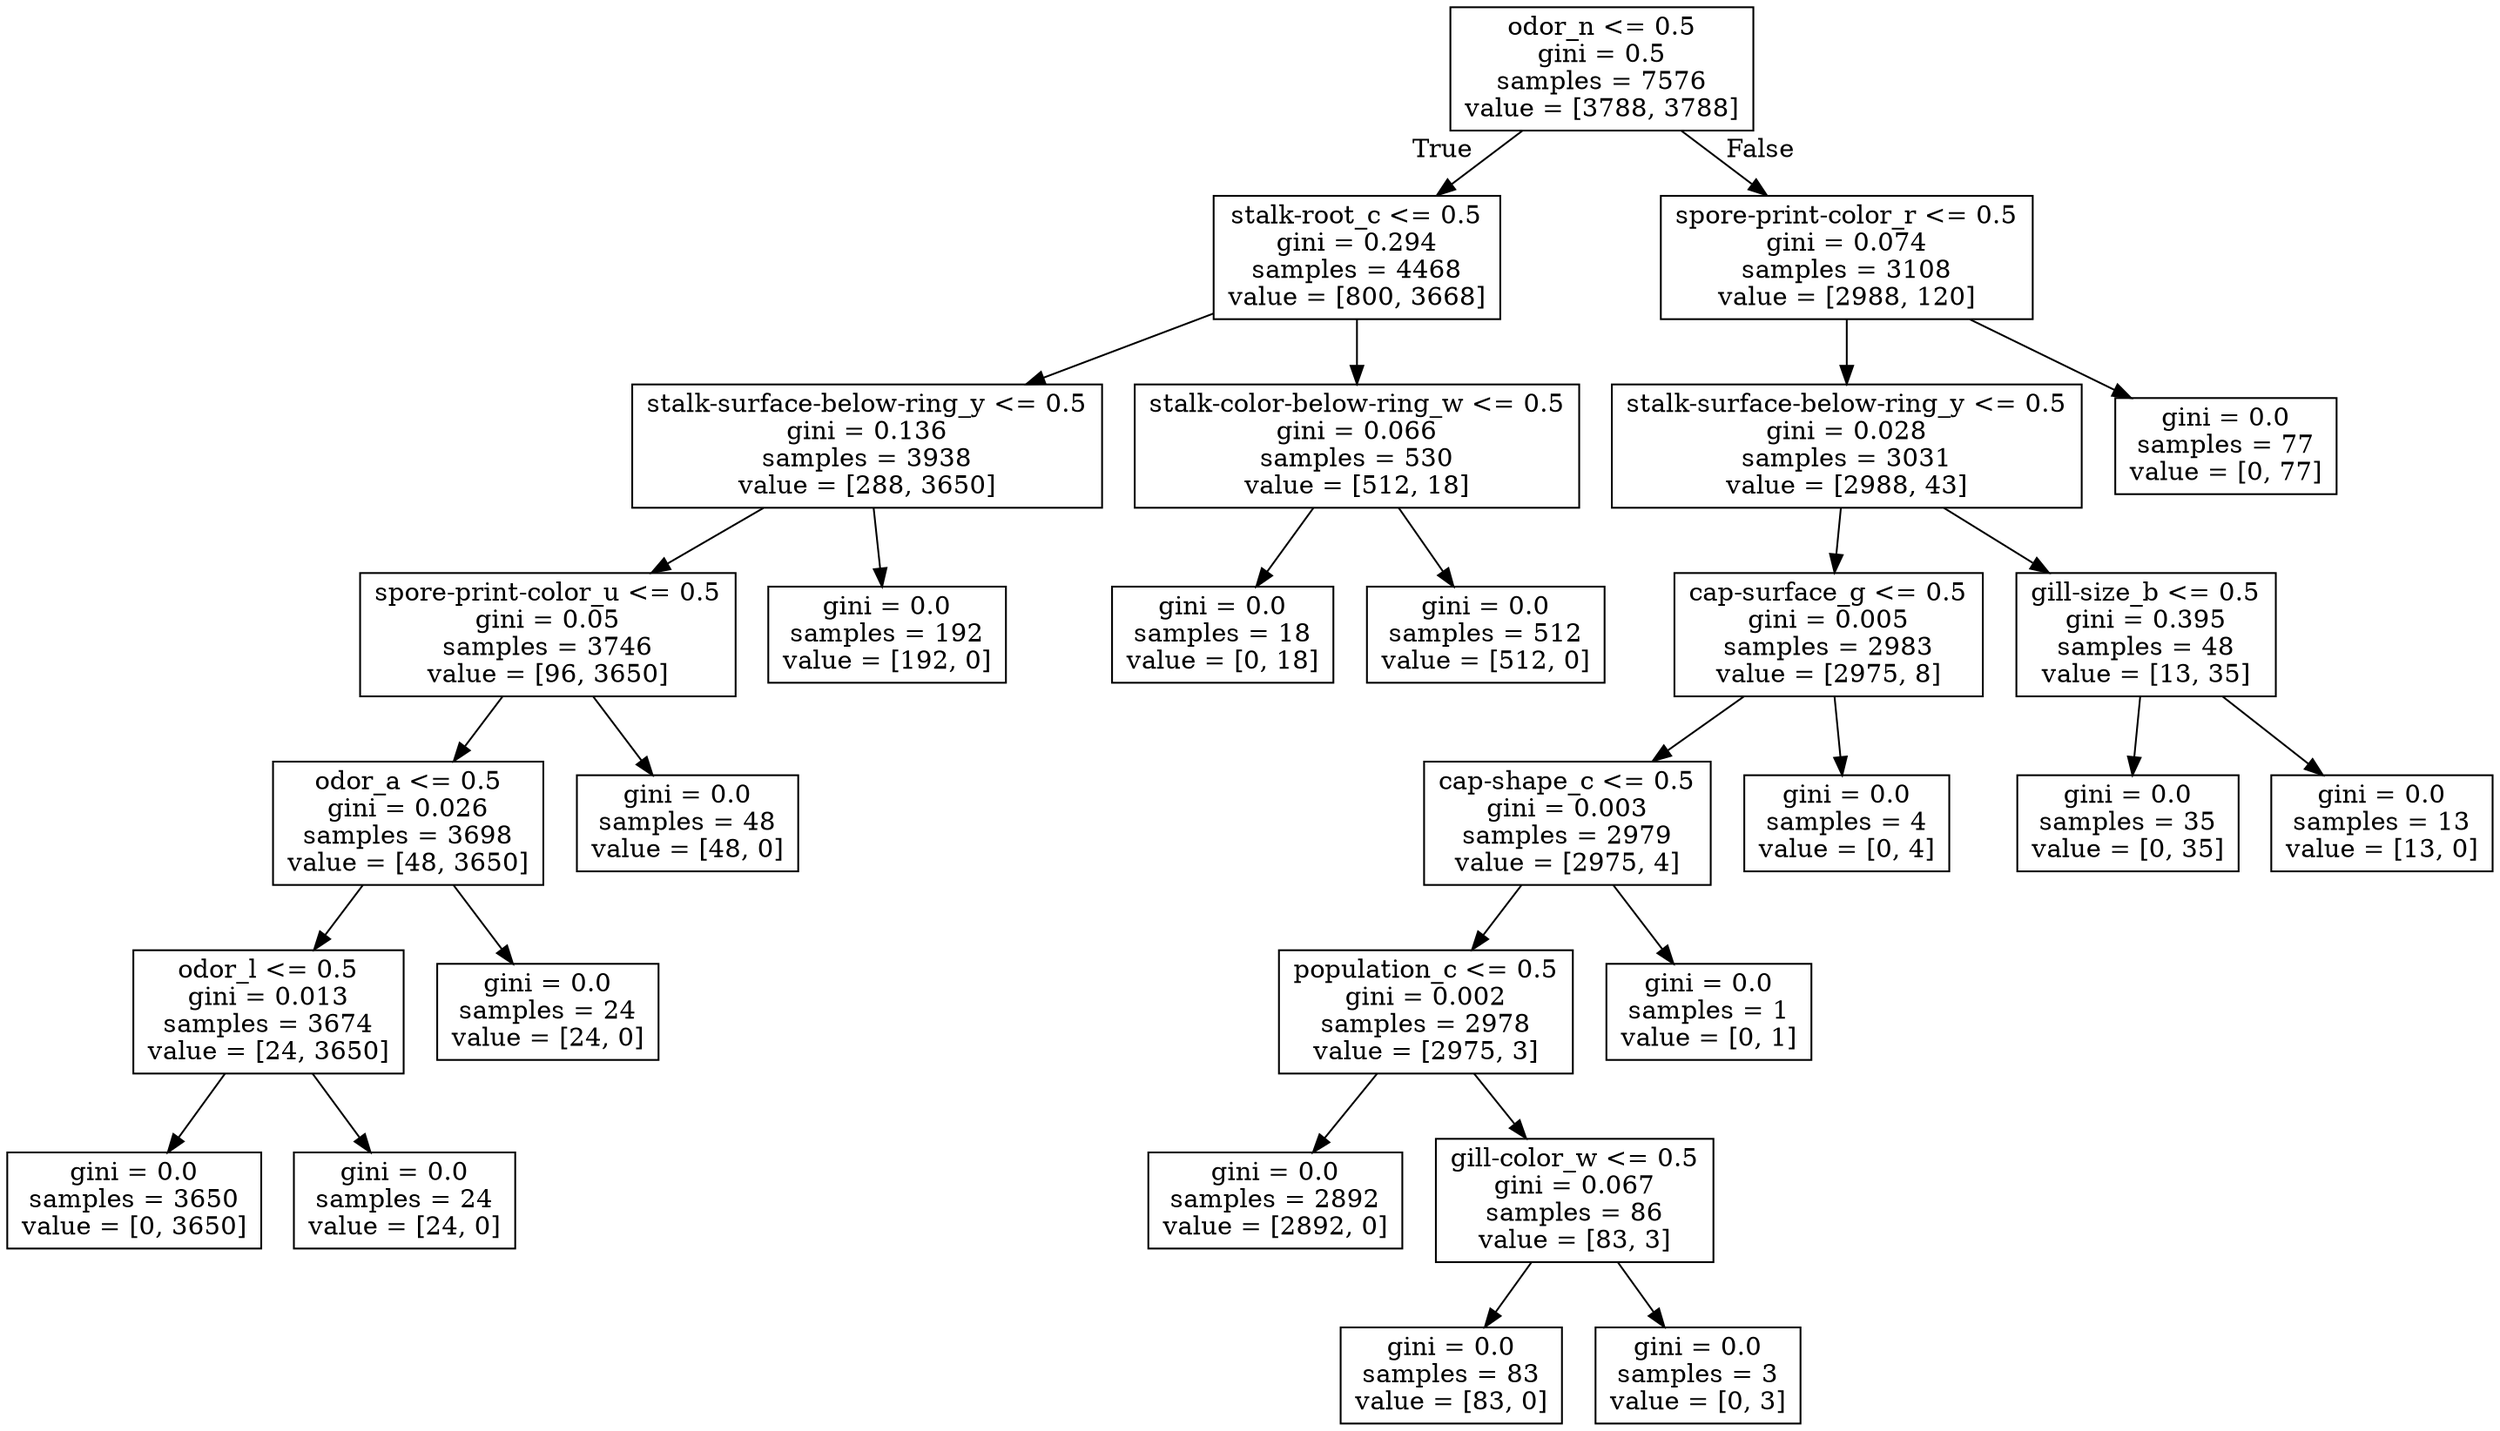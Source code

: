 digraph Tree {
node [shape=box] ;
0 [label="odor_n <= 0.5\ngini = 0.5\nsamples = 7576\nvalue = [3788, 3788]"] ;
1 [label="stalk-root_c <= 0.5\ngini = 0.294\nsamples = 4468\nvalue = [800, 3668]"] ;
0 -> 1 [labeldistance=2.5, labelangle=45, headlabel="True"] ;
2 [label="stalk-surface-below-ring_y <= 0.5\ngini = 0.136\nsamples = 3938\nvalue = [288, 3650]"] ;
1 -> 2 ;
3 [label="spore-print-color_u <= 0.5\ngini = 0.05\nsamples = 3746\nvalue = [96, 3650]"] ;
2 -> 3 ;
4 [label="odor_a <= 0.5\ngini = 0.026\nsamples = 3698\nvalue = [48, 3650]"] ;
3 -> 4 ;
5 [label="odor_l <= 0.5\ngini = 0.013\nsamples = 3674\nvalue = [24, 3650]"] ;
4 -> 5 ;
6 [label="gini = 0.0\nsamples = 3650\nvalue = [0, 3650]"] ;
5 -> 6 ;
7 [label="gini = 0.0\nsamples = 24\nvalue = [24, 0]"] ;
5 -> 7 ;
8 [label="gini = 0.0\nsamples = 24\nvalue = [24, 0]"] ;
4 -> 8 ;
9 [label="gini = 0.0\nsamples = 48\nvalue = [48, 0]"] ;
3 -> 9 ;
10 [label="gini = 0.0\nsamples = 192\nvalue = [192, 0]"] ;
2 -> 10 ;
11 [label="stalk-color-below-ring_w <= 0.5\ngini = 0.066\nsamples = 530\nvalue = [512, 18]"] ;
1 -> 11 ;
12 [label="gini = 0.0\nsamples = 18\nvalue = [0, 18]"] ;
11 -> 12 ;
13 [label="gini = 0.0\nsamples = 512\nvalue = [512, 0]"] ;
11 -> 13 ;
14 [label="spore-print-color_r <= 0.5\ngini = 0.074\nsamples = 3108\nvalue = [2988, 120]"] ;
0 -> 14 [labeldistance=2.5, labelangle=-45, headlabel="False"] ;
15 [label="stalk-surface-below-ring_y <= 0.5\ngini = 0.028\nsamples = 3031\nvalue = [2988, 43]"] ;
14 -> 15 ;
16 [label="cap-surface_g <= 0.5\ngini = 0.005\nsamples = 2983\nvalue = [2975, 8]"] ;
15 -> 16 ;
17 [label="cap-shape_c <= 0.5\ngini = 0.003\nsamples = 2979\nvalue = [2975, 4]"] ;
16 -> 17 ;
18 [label="population_c <= 0.5\ngini = 0.002\nsamples = 2978\nvalue = [2975, 3]"] ;
17 -> 18 ;
19 [label="gini = 0.0\nsamples = 2892\nvalue = [2892, 0]"] ;
18 -> 19 ;
20 [label="gill-color_w <= 0.5\ngini = 0.067\nsamples = 86\nvalue = [83, 3]"] ;
18 -> 20 ;
21 [label="gini = 0.0\nsamples = 83\nvalue = [83, 0]"] ;
20 -> 21 ;
22 [label="gini = 0.0\nsamples = 3\nvalue = [0, 3]"] ;
20 -> 22 ;
23 [label="gini = 0.0\nsamples = 1\nvalue = [0, 1]"] ;
17 -> 23 ;
24 [label="gini = 0.0\nsamples = 4\nvalue = [0, 4]"] ;
16 -> 24 ;
25 [label="gill-size_b <= 0.5\ngini = 0.395\nsamples = 48\nvalue = [13, 35]"] ;
15 -> 25 ;
26 [label="gini = 0.0\nsamples = 35\nvalue = [0, 35]"] ;
25 -> 26 ;
27 [label="gini = 0.0\nsamples = 13\nvalue = [13, 0]"] ;
25 -> 27 ;
28 [label="gini = 0.0\nsamples = 77\nvalue = [0, 77]"] ;
14 -> 28 ;
}